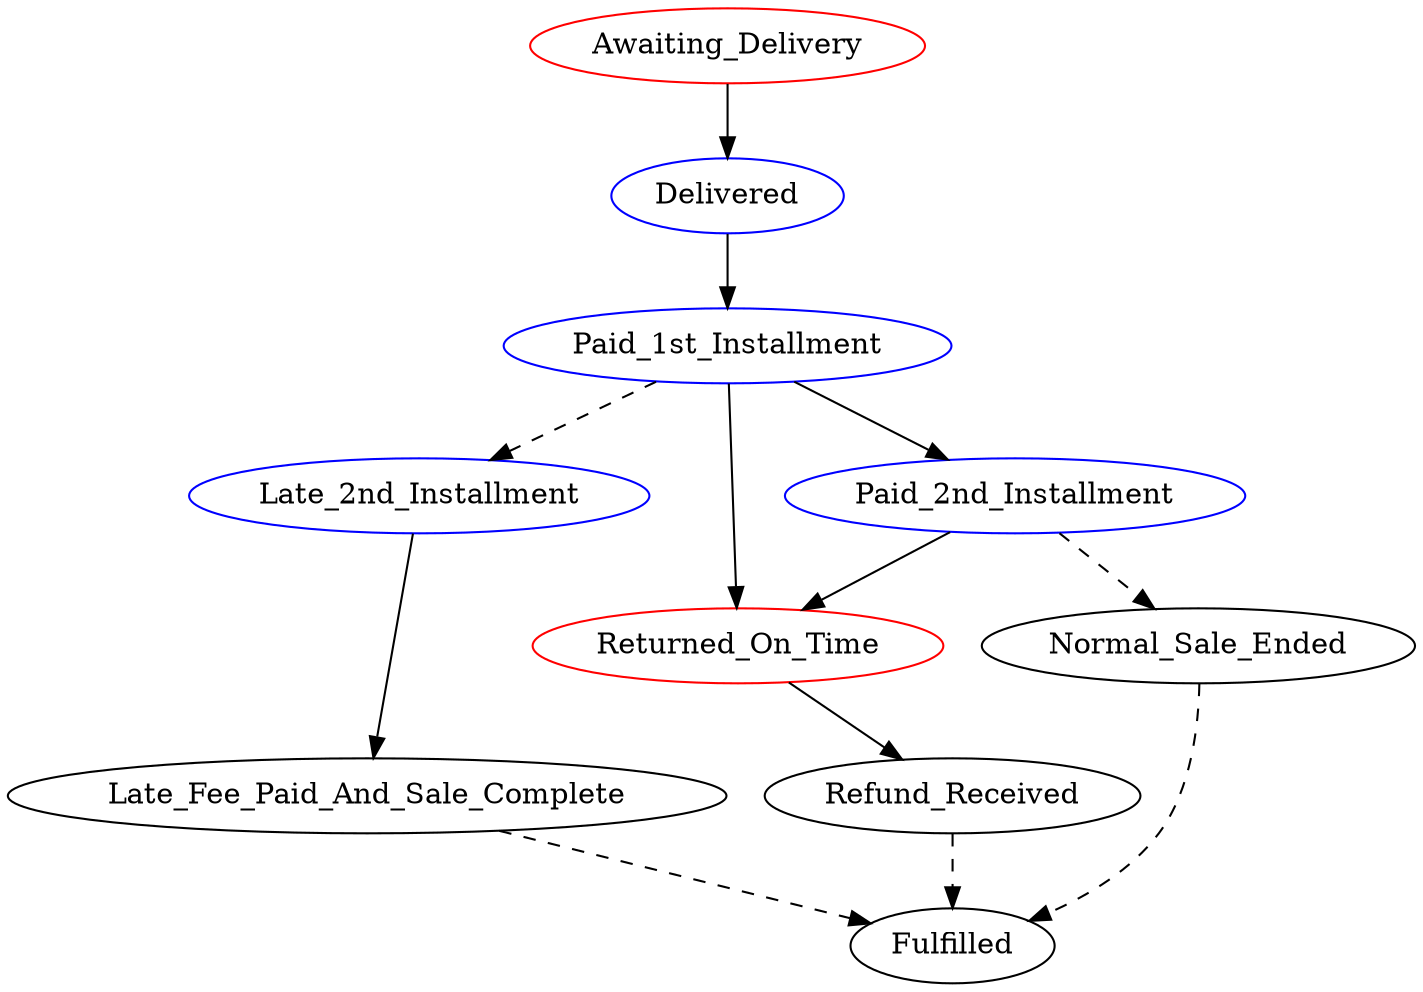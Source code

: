 // THIS IS A GENERATED FILE. DO NOT EDIT.

digraph Two_part_sale_Hvitved_Laser_Printer {
	Awaiting_Delivery[label=Awaiting_Delivery,color=Red];
	Delivered[label=Delivered,color=Blue];
	Paid_1st_Installment[label=Paid_1st_Installment,color=Blue];
	Late_2nd_Installment[label=Late_2nd_Installment,color=Blue];
	Paid_2nd_Installment[label=Paid_2nd_Installment,color=Blue];
	Returned_On_Time[label=Returned_On_Time,color=Red];
	Late_Fee_Paid_And_Sale_Complete[label=Late_Fee_Paid_And_Sale_Complete];
	Normal_Sale_Ended[label=Normal_Sale_Ended];
	Refund_Received[label=Refund_Received];
	Awaiting_Delivery -> Delivered;
	Delivered -> Paid_1st_Installment;
	Paid_1st_Installment -> Paid_2nd_Installment;
	Paid_1st_Installment -> Returned_On_Time;
	Paid_1st_Installment -> Late_2nd_Installment [style=dashed];
	Late_2nd_Installment -> Late_Fee_Paid_And_Sale_Complete;
	Paid_2nd_Installment -> Returned_On_Time;
	Paid_2nd_Installment -> Normal_Sale_Ended [style=dashed];
	Returned_On_Time -> Refund_Received;
	Late_Fee_Paid_And_Sale_Complete -> Fulfilled [style=dashed];
	Normal_Sale_Ended -> Fulfilled [style=dashed];
	Refund_Received -> Fulfilled [style=dashed];
}